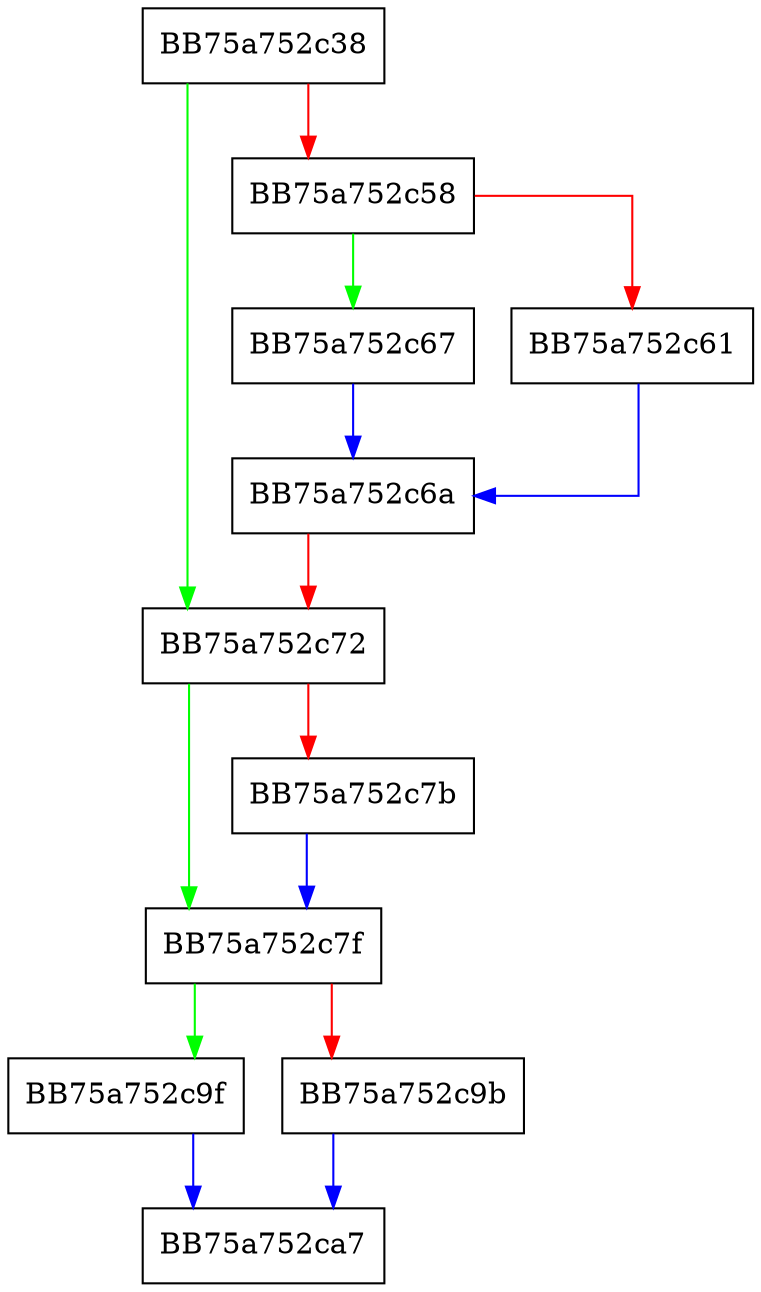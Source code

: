 digraph ReadDWORD {
  node [shape="box"];
  graph [splines=ortho];
  BB75a752c38 -> BB75a752c72 [color="green"];
  BB75a752c38 -> BB75a752c58 [color="red"];
  BB75a752c58 -> BB75a752c67 [color="green"];
  BB75a752c58 -> BB75a752c61 [color="red"];
  BB75a752c61 -> BB75a752c6a [color="blue"];
  BB75a752c67 -> BB75a752c6a [color="blue"];
  BB75a752c6a -> BB75a752c72 [color="red"];
  BB75a752c72 -> BB75a752c7f [color="green"];
  BB75a752c72 -> BB75a752c7b [color="red"];
  BB75a752c7b -> BB75a752c7f [color="blue"];
  BB75a752c7f -> BB75a752c9f [color="green"];
  BB75a752c7f -> BB75a752c9b [color="red"];
  BB75a752c9b -> BB75a752ca7 [color="blue"];
  BB75a752c9f -> BB75a752ca7 [color="blue"];
}